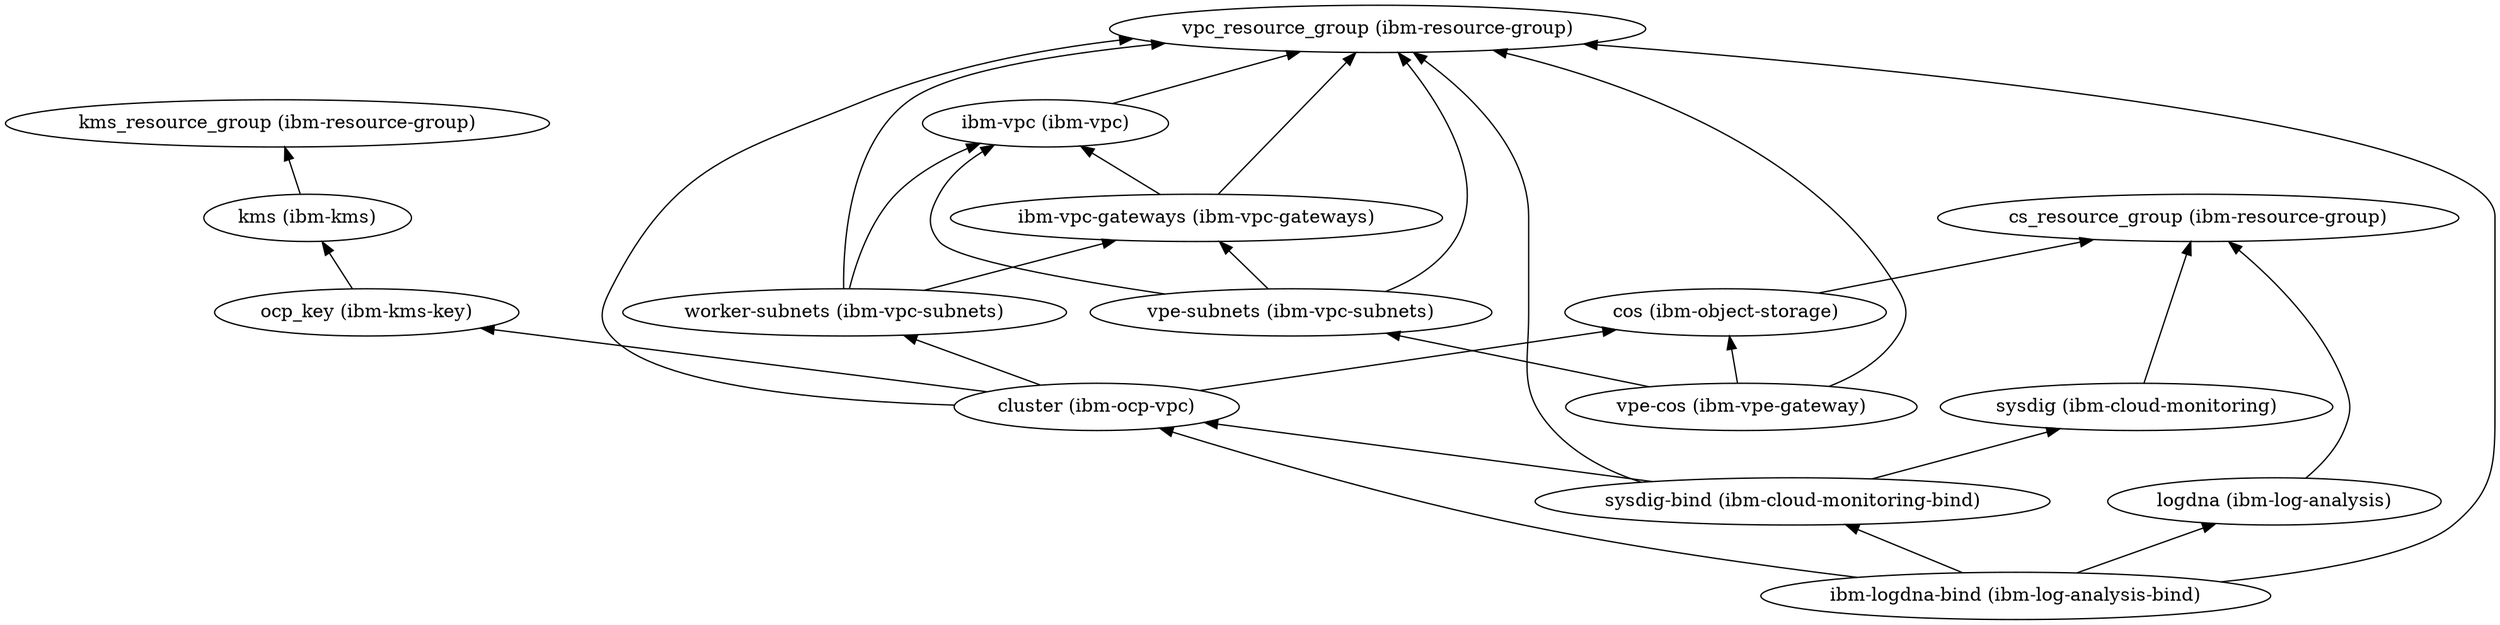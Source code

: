 digraph {
    rankdir="BT"
    "sysdig (ibm-cloud-monitoring)" -> "cs_resource_group (ibm-resource-group)"
"sysdig (ibm-cloud-monitoring)"
"cs_resource_group (ibm-resource-group)"
"sysdig-bind (ibm-cloud-monitoring-bind)" -> "cluster (ibm-ocp-vpc)"
"sysdig-bind (ibm-cloud-monitoring-bind)" -> "vpc_resource_group (ibm-resource-group)"
"sysdig-bind (ibm-cloud-monitoring-bind)" -> "sysdig (ibm-cloud-monitoring)"
"sysdig-bind (ibm-cloud-monitoring-bind)"
"cluster (ibm-ocp-vpc)" -> "vpc_resource_group (ibm-resource-group)"
"cluster (ibm-ocp-vpc)" -> "cos (ibm-object-storage)"
"cluster (ibm-ocp-vpc)" -> "worker-subnets (ibm-vpc-subnets)"
"cluster (ibm-ocp-vpc)" -> "ocp_key (ibm-kms-key)"
"cluster (ibm-ocp-vpc)"
"vpc_resource_group (ibm-resource-group)"
"cos (ibm-object-storage)" -> "cs_resource_group (ibm-resource-group)"
"cos (ibm-object-storage)"
"worker-subnets (ibm-vpc-subnets)" -> "vpc_resource_group (ibm-resource-group)"
"worker-subnets (ibm-vpc-subnets)" -> "ibm-vpc (ibm-vpc)"
"worker-subnets (ibm-vpc-subnets)" -> "ibm-vpc-gateways (ibm-vpc-gateways)"
"worker-subnets (ibm-vpc-subnets)"
"ibm-vpc (ibm-vpc)" -> "vpc_resource_group (ibm-resource-group)"
"ibm-vpc (ibm-vpc)"
"ibm-vpc-gateways (ibm-vpc-gateways)" -> "vpc_resource_group (ibm-resource-group)"
"ibm-vpc-gateways (ibm-vpc-gateways)" -> "ibm-vpc (ibm-vpc)"
"ibm-vpc-gateways (ibm-vpc-gateways)"
"ocp_key (ibm-kms-key)" -> "kms (ibm-kms)"
"ocp_key (ibm-kms-key)"
"kms (ibm-kms)" -> "kms_resource_group (ibm-resource-group)"
"kms (ibm-kms)"
"kms_resource_group (ibm-resource-group)"
"logdna (ibm-log-analysis)" -> "cs_resource_group (ibm-resource-group)"
"logdna (ibm-log-analysis)"
"ibm-logdna-bind (ibm-log-analysis-bind)" -> "cluster (ibm-ocp-vpc)"
"ibm-logdna-bind (ibm-log-analysis-bind)" -> "vpc_resource_group (ibm-resource-group)"
"ibm-logdna-bind (ibm-log-analysis-bind)" -> "logdna (ibm-log-analysis)"
"ibm-logdna-bind (ibm-log-analysis-bind)" -> "sysdig-bind (ibm-cloud-monitoring-bind)"
"ibm-logdna-bind (ibm-log-analysis-bind)"
"vpe-subnets (ibm-vpc-subnets)" -> "vpc_resource_group (ibm-resource-group)"
"vpe-subnets (ibm-vpc-subnets)" -> "ibm-vpc (ibm-vpc)"
"vpe-subnets (ibm-vpc-subnets)" -> "ibm-vpc-gateways (ibm-vpc-gateways)"
"vpe-subnets (ibm-vpc-subnets)"
"vpe-cos (ibm-vpe-gateway)" -> "vpc_resource_group (ibm-resource-group)"
"vpe-cos (ibm-vpe-gateway)" -> "vpe-subnets (ibm-vpc-subnets)"
"vpe-cos (ibm-vpe-gateway)" -> "cos (ibm-object-storage)"
"vpe-cos (ibm-vpe-gateway)"
  }
